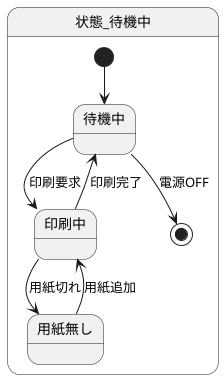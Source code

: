 @startuml 演習6-1

state 状態_待機中 {
    [*] --> 待機中
    待機中 --> 印刷中 : 印刷要求
    印刷中 --> 用紙無し : 用紙切れ
    用紙無し --> 印刷中 : 用紙追加
    印刷中 --> 待機中 : 印刷完了
    待機中 --> [*] : 電源OFF
}

@enduml
